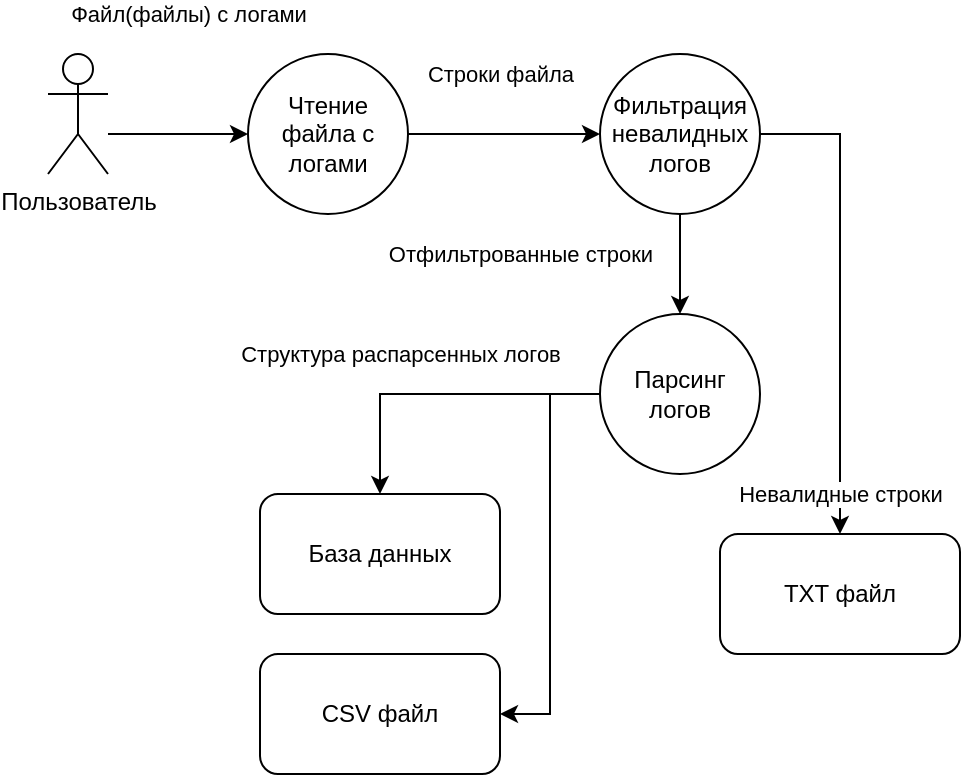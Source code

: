 <mxfile version="14.8.3" type="device"><diagram id="KCV803weTUxzD6avY69U" name="Page-1"><mxGraphModel dx="1422" dy="794" grid="1" gridSize="10" guides="1" tooltips="1" connect="1" arrows="1" fold="1" page="1" pageScale="1" pageWidth="827" pageHeight="1169" math="0" shadow="0"><root><mxCell id="0"/><mxCell id="1" parent="0"/><mxCell id="ewKPeQD3LqIPhSGv2Dde-2" value="Файл(файлы) с логами" style="edgeStyle=orthogonalEdgeStyle;rounded=0;orthogonalLoop=1;jettySize=auto;html=1;exitX=1;exitY=0.5;exitDx=0;exitDy=0;entryX=0;entryY=0.5;entryDx=0;entryDy=0;" parent="1" target="dmuuWO6SOAUdy_UpJBvK-3" edge="1"><mxGeometry x="0.143" y="60" relative="1" as="geometry"><Array as="points"><mxPoint x="270" y="220"/><mxPoint x="270" y="220"/></Array><mxPoint as="offset"/><mxPoint x="220" y="220" as="sourcePoint"/></mxGeometry></mxCell><mxCell id="dmuuWO6SOAUdy_UpJBvK-9" value="Строки файла" style="edgeStyle=orthogonalEdgeStyle;rounded=0;orthogonalLoop=1;jettySize=auto;html=1;exitX=1;exitY=0.5;exitDx=0;exitDy=0;entryX=0;entryY=0.5;entryDx=0;entryDy=0;" parent="1" source="dmuuWO6SOAUdy_UpJBvK-3" target="dmuuWO6SOAUdy_UpJBvK-8" edge="1"><mxGeometry x="-0.042" y="30" relative="1" as="geometry"><mxPoint as="offset"/></mxGeometry></mxCell><mxCell id="dmuuWO6SOAUdy_UpJBvK-3" value="Чтение файла с логами" style="ellipse;whiteSpace=wrap;html=1;aspect=fixed;" parent="1" vertex="1"><mxGeometry x="290" y="180" width="80" height="80" as="geometry"/></mxCell><mxCell id="dmuuWO6SOAUdy_UpJBvK-12" value="Отфильтрованные строки" style="edgeStyle=orthogonalEdgeStyle;rounded=0;orthogonalLoop=1;jettySize=auto;html=1;exitX=0.5;exitY=1;exitDx=0;exitDy=0;entryX=0.5;entryY=0;entryDx=0;entryDy=0;" parent="1" source="dmuuWO6SOAUdy_UpJBvK-8" target="dmuuWO6SOAUdy_UpJBvK-11" edge="1"><mxGeometry x="-0.2" y="-80" relative="1" as="geometry"><mxPoint as="offset"/></mxGeometry></mxCell><mxCell id="dmuuWO6SOAUdy_UpJBvK-18" value="Невалидные строки" style="edgeStyle=orthogonalEdgeStyle;rounded=0;orthogonalLoop=1;jettySize=auto;html=1;exitX=1;exitY=0.5;exitDx=0;exitDy=0;entryX=0.5;entryY=0;entryDx=0;entryDy=0;" parent="1" source="dmuuWO6SOAUdy_UpJBvK-8" target="dmuuWO6SOAUdy_UpJBvK-17" edge="1"><mxGeometry x="0.833" relative="1" as="geometry"><mxPoint as="offset"/></mxGeometry></mxCell><mxCell id="dmuuWO6SOAUdy_UpJBvK-8" value="Фильтрация&lt;br&gt;невалидных&lt;br&gt;логов" style="ellipse;whiteSpace=wrap;html=1;aspect=fixed;" parent="1" vertex="1"><mxGeometry x="466" y="180" width="80" height="80" as="geometry"/></mxCell><mxCell id="dmuuWO6SOAUdy_UpJBvK-10" value="База данных" style="rounded=1;whiteSpace=wrap;html=1;" parent="1" vertex="1"><mxGeometry x="296" y="400" width="120" height="60" as="geometry"/></mxCell><mxCell id="dmuuWO6SOAUdy_UpJBvK-13" value="Структура распарсенных логов" style="edgeStyle=orthogonalEdgeStyle;rounded=0;orthogonalLoop=1;jettySize=auto;html=1;exitX=0;exitY=0.5;exitDx=0;exitDy=0;" parent="1" source="dmuuWO6SOAUdy_UpJBvK-11" target="dmuuWO6SOAUdy_UpJBvK-10" edge="1"><mxGeometry x="0.25" y="-20" relative="1" as="geometry"><mxPoint as="offset"/></mxGeometry></mxCell><mxCell id="dmuuWO6SOAUdy_UpJBvK-16" style="edgeStyle=orthogonalEdgeStyle;rounded=0;orthogonalLoop=1;jettySize=auto;html=1;exitX=0;exitY=0.5;exitDx=0;exitDy=0;entryX=1;entryY=0.5;entryDx=0;entryDy=0;" parent="1" source="dmuuWO6SOAUdy_UpJBvK-11" target="dmuuWO6SOAUdy_UpJBvK-14" edge="1"><mxGeometry relative="1" as="geometry"/></mxCell><mxCell id="dmuuWO6SOAUdy_UpJBvK-11" value="Парсинг логов" style="ellipse;whiteSpace=wrap;html=1;aspect=fixed;" parent="1" vertex="1"><mxGeometry x="466" y="310" width="80" height="80" as="geometry"/></mxCell><mxCell id="dmuuWO6SOAUdy_UpJBvK-14" value="CSV файл" style="rounded=1;whiteSpace=wrap;html=1;" parent="1" vertex="1"><mxGeometry x="296" y="480" width="120" height="60" as="geometry"/></mxCell><mxCell id="dmuuWO6SOAUdy_UpJBvK-17" value="TXT файл" style="rounded=1;whiteSpace=wrap;html=1;" parent="1" vertex="1"><mxGeometry x="526" y="420" width="120" height="60" as="geometry"/></mxCell><mxCell id="bd93bkc0GB4tx0eUlj5M-1" value="Пользователь" style="shape=umlActor;verticalLabelPosition=bottom;verticalAlign=top;html=1;outlineConnect=0;" vertex="1" parent="1"><mxGeometry x="190" y="180" width="30" height="60" as="geometry"/></mxCell></root></mxGraphModel></diagram></mxfile>